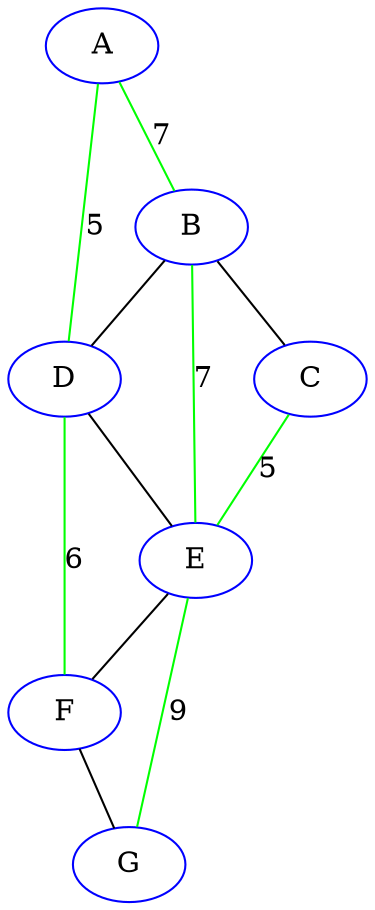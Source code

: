 graph {
G [color=blue]
E [color=blue]
F [color=blue]
C [color=blue]
D [color=blue]
A [color=blue]
B [color=blue]
A -- B [color=green, label="7"]
A -- D [color=green, label="5"]
B -- C
B -- D
B -- E [color=green, label="7"]
C -- E [color=green, label="5"]
D -- E
D -- F [color=green, label="6"]
E -- F
E -- G [color=green, label="9"]
F -- G
}